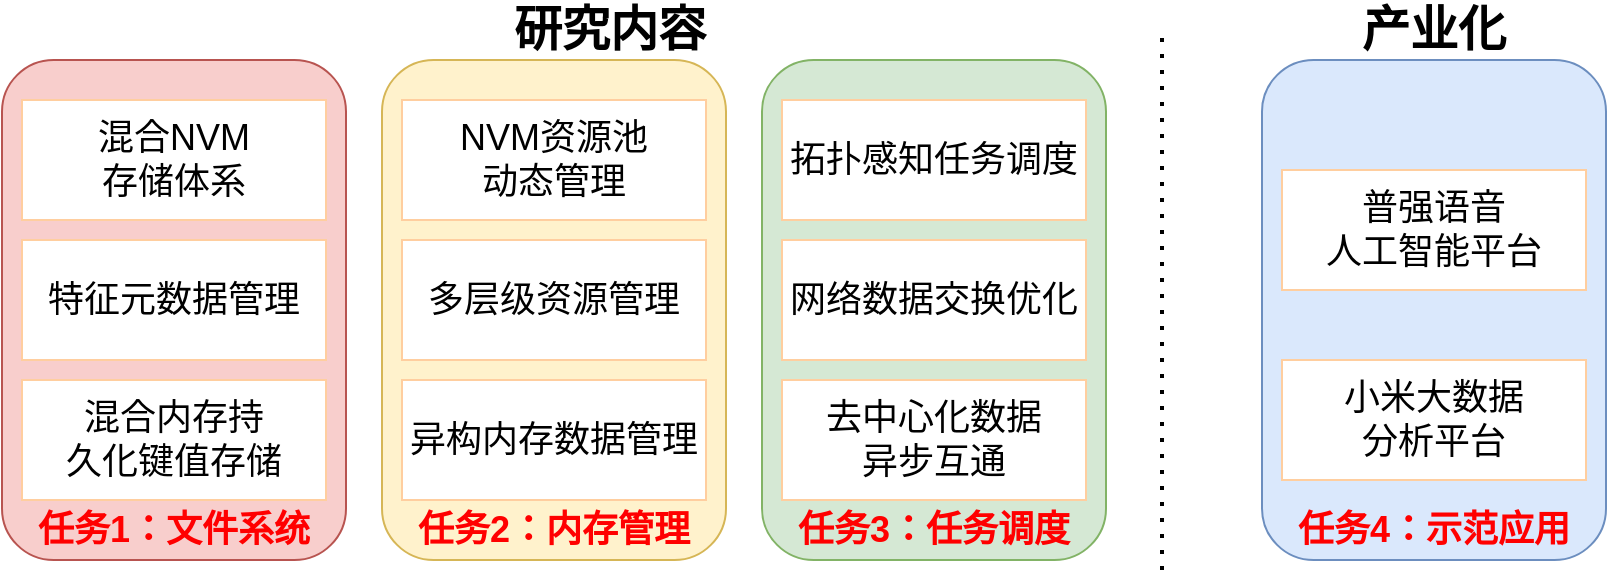 <mxfile version="21.6.2" type="github">
  <diagram name="第 1 页" id="e-lQawShEirIrgViacKF">
    <mxGraphModel dx="699" dy="430" grid="1" gridSize="10" guides="1" tooltips="1" connect="1" arrows="1" fold="1" page="1" pageScale="1" pageWidth="827" pageHeight="1169" math="0" shadow="0">
      <root>
        <mxCell id="0" />
        <mxCell id="1" parent="0" />
        <mxCell id="YzruUkDzQWSCz7ta_xwU-1" value="" style="rounded=1;whiteSpace=wrap;html=1;strokeColor=#b85450;fillColor=#f8cecc;" parent="1" vertex="1">
          <mxGeometry x="110" y="465" width="172" height="250" as="geometry" />
        </mxCell>
        <mxCell id="YzruUkDzQWSCz7ta_xwU-4" value="&lt;font color=&quot;#ff0000&quot; style=&quot;font-size: 18px;&quot;&gt;&lt;b&gt;任务1：文件系统&lt;/b&gt;&lt;/font&gt;" style="text;html=1;strokeColor=none;fillColor=none;align=center;verticalAlign=middle;whiteSpace=wrap;rounded=0;" parent="1" vertex="1">
          <mxGeometry x="126" y="685" width="140" height="30" as="geometry" />
        </mxCell>
        <mxCell id="YzruUkDzQWSCz7ta_xwU-7" value="&lt;span style=&quot;font-size: 18px;&quot;&gt;混合NVM&lt;br&gt;存储体系&lt;br&gt;&lt;/span&gt;" style="rounded=0;whiteSpace=wrap;html=1;fillColor=default;strokeColor=#FFCE9F;" parent="1" vertex="1">
          <mxGeometry x="120" y="485" width="152" height="60" as="geometry" />
        </mxCell>
        <mxCell id="YzruUkDzQWSCz7ta_xwU-32" value="&lt;font style=&quot;font-size: 24px;&quot;&gt;&lt;b style=&quot;&quot;&gt;研究内容&lt;/b&gt;&lt;/font&gt;" style="text;html=1;strokeColor=none;fillColor=none;align=center;verticalAlign=middle;whiteSpace=wrap;rounded=0;" parent="1" vertex="1">
          <mxGeometry x="264" y="435" width="300" height="30" as="geometry" />
        </mxCell>
        <mxCell id="YzruUkDzQWSCz7ta_xwU-36" value="&lt;font style=&quot;font-size: 18px;&quot;&gt;特征元数据管理&lt;/font&gt;" style="rounded=0;whiteSpace=wrap;html=1;fillColor=default;strokeColor=#FFCE9F;" parent="1" vertex="1">
          <mxGeometry x="120" y="555" width="152" height="60" as="geometry" />
        </mxCell>
        <mxCell id="YzruUkDzQWSCz7ta_xwU-37" value="&lt;font style=&quot;font-size: 18px;&quot;&gt;混合内存持&lt;br&gt;久化键值存储&lt;/font&gt;" style="rounded=0;whiteSpace=wrap;html=1;fillColor=default;strokeColor=#FFCE9F;" parent="1" vertex="1">
          <mxGeometry x="120" y="625" width="152" height="60" as="geometry" />
        </mxCell>
        <mxCell id="YzruUkDzQWSCz7ta_xwU-38" value="" style="rounded=1;whiteSpace=wrap;html=1;strokeColor=#d6b656;fillColor=#fff2cc;" parent="1" vertex="1">
          <mxGeometry x="300" y="465" width="172" height="250" as="geometry" />
        </mxCell>
        <mxCell id="YzruUkDzQWSCz7ta_xwU-39" value="&lt;font color=&quot;#ff0000&quot; style=&quot;font-size: 18px;&quot;&gt;&lt;b&gt;任务2：内存管理&lt;/b&gt;&lt;/font&gt;" style="text;html=1;strokeColor=none;fillColor=none;align=center;verticalAlign=middle;whiteSpace=wrap;rounded=0;" parent="1" vertex="1">
          <mxGeometry x="316" y="685" width="140" height="30" as="geometry" />
        </mxCell>
        <mxCell id="YzruUkDzQWSCz7ta_xwU-40" value="&lt;font style=&quot;font-size: 18px;&quot;&gt;NVM资源池&lt;br&gt;动态管理&lt;/font&gt;&lt;span style=&quot;font-size: 18px;&quot;&gt;&lt;br&gt;&lt;/span&gt;" style="rounded=0;whiteSpace=wrap;html=1;fillColor=default;strokeColor=#FFCE9F;" parent="1" vertex="1">
          <mxGeometry x="310" y="485" width="152" height="60" as="geometry" />
        </mxCell>
        <mxCell id="YzruUkDzQWSCz7ta_xwU-41" value="&lt;font style=&quot;font-size: 18px;&quot;&gt;多层级资源管理&lt;/font&gt;" style="rounded=0;whiteSpace=wrap;html=1;fillColor=default;strokeColor=#FFCE9F;" parent="1" vertex="1">
          <mxGeometry x="310" y="555" width="152" height="60" as="geometry" />
        </mxCell>
        <mxCell id="YzruUkDzQWSCz7ta_xwU-42" value="&lt;font style=&quot;font-size: 18px;&quot;&gt;异构内存数据管理&lt;/font&gt;" style="rounded=0;whiteSpace=wrap;html=1;fillColor=default;strokeColor=#FFCE9F;" parent="1" vertex="1">
          <mxGeometry x="310" y="625" width="152" height="60" as="geometry" />
        </mxCell>
        <mxCell id="YzruUkDzQWSCz7ta_xwU-43" value="" style="rounded=1;whiteSpace=wrap;html=1;strokeColor=#82b366;fillColor=#d5e8d4;" parent="1" vertex="1">
          <mxGeometry x="490" y="465" width="172" height="250" as="geometry" />
        </mxCell>
        <mxCell id="YzruUkDzQWSCz7ta_xwU-44" value="&lt;font color=&quot;#ff0000&quot; style=&quot;font-size: 18px;&quot;&gt;&lt;b&gt;任务3：任务调度&lt;/b&gt;&lt;/font&gt;" style="text;html=1;strokeColor=none;fillColor=none;align=center;verticalAlign=middle;whiteSpace=wrap;rounded=0;" parent="1" vertex="1">
          <mxGeometry x="506" y="685" width="140" height="30" as="geometry" />
        </mxCell>
        <mxCell id="YzruUkDzQWSCz7ta_xwU-45" value="&lt;font style=&quot;font-size: 18px;&quot;&gt;拓扑感知任务调度&lt;/font&gt;&lt;span style=&quot;font-size: 18px;&quot;&gt;&lt;br&gt;&lt;/span&gt;" style="rounded=0;whiteSpace=wrap;html=1;fillColor=default;strokeColor=#FFCE9F;" parent="1" vertex="1">
          <mxGeometry x="500" y="485" width="152" height="60" as="geometry" />
        </mxCell>
        <mxCell id="YzruUkDzQWSCz7ta_xwU-46" value="&lt;font style=&quot;font-size: 18px;&quot;&gt;网络数据交换优化&lt;/font&gt;" style="rounded=0;whiteSpace=wrap;html=1;fillColor=default;strokeColor=#FFCE9F;" parent="1" vertex="1">
          <mxGeometry x="500" y="555" width="152" height="60" as="geometry" />
        </mxCell>
        <mxCell id="YzruUkDzQWSCz7ta_xwU-47" value="&lt;font style=&quot;font-size: 18px;&quot;&gt;去中心化数据&lt;br&gt;异步互通&lt;/font&gt;" style="rounded=0;whiteSpace=wrap;html=1;fillColor=default;strokeColor=#FFCE9F;" parent="1" vertex="1">
          <mxGeometry x="500" y="625" width="152" height="60" as="geometry" />
        </mxCell>
        <mxCell id="YzruUkDzQWSCz7ta_xwU-48" value="" style="rounded=1;whiteSpace=wrap;html=1;strokeColor=#6c8ebf;fillColor=#dae8fc;" parent="1" vertex="1">
          <mxGeometry x="740" y="465" width="172" height="250" as="geometry" />
        </mxCell>
        <mxCell id="YzruUkDzQWSCz7ta_xwU-49" value="&lt;font color=&quot;#ff0000&quot; style=&quot;font-size: 18px;&quot;&gt;&lt;b&gt;任务4：示范应用&lt;/b&gt;&lt;/font&gt;" style="text;html=1;strokeColor=none;fillColor=none;align=center;verticalAlign=middle;whiteSpace=wrap;rounded=0;" parent="1" vertex="1">
          <mxGeometry x="751" y="685" width="150" height="30" as="geometry" />
        </mxCell>
        <mxCell id="YzruUkDzQWSCz7ta_xwU-50" value="&lt;font style=&quot;font-size: 18px;&quot;&gt;小米大数据&lt;br&gt;分析平台&lt;/font&gt;&lt;span style=&quot;font-size: 18px;&quot;&gt;&lt;br&gt;&lt;/span&gt;" style="rounded=0;whiteSpace=wrap;html=1;fillColor=default;strokeColor=#FFCE9F;" parent="1" vertex="1">
          <mxGeometry x="750" y="615" width="152" height="60" as="geometry" />
        </mxCell>
        <mxCell id="YzruUkDzQWSCz7ta_xwU-52" value="&lt;font style=&quot;font-size: 18px;&quot;&gt;普强语音&lt;br&gt;人工智能平台&lt;/font&gt;" style="rounded=0;whiteSpace=wrap;html=1;fillColor=default;strokeColor=#FFCE9F;" parent="1" vertex="1">
          <mxGeometry x="750" y="520" width="152" height="60" as="geometry" />
        </mxCell>
        <mxCell id="YzruUkDzQWSCz7ta_xwU-53" value="" style="endArrow=none;dashed=1;html=1;dashPattern=1 3;strokeWidth=2;rounded=0;" parent="1" edge="1">
          <mxGeometry width="50" height="50" relative="1" as="geometry">
            <mxPoint x="690" y="720" as="sourcePoint" />
            <mxPoint x="690" y="450" as="targetPoint" />
          </mxGeometry>
        </mxCell>
        <mxCell id="YzruUkDzQWSCz7ta_xwU-54" value="&lt;font style=&quot;font-size: 24px;&quot;&gt;&lt;b style=&quot;&quot;&gt;产业化&lt;/b&gt;&lt;/font&gt;" style="text;html=1;strokeColor=none;fillColor=none;align=center;verticalAlign=middle;whiteSpace=wrap;rounded=0;" parent="1" vertex="1">
          <mxGeometry x="771" y="435" width="110" height="30" as="geometry" />
        </mxCell>
      </root>
    </mxGraphModel>
  </diagram>
</mxfile>
